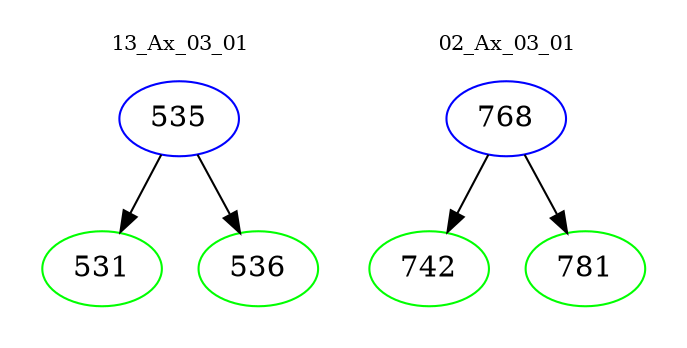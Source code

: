 digraph{
subgraph cluster_0 {
color = white
label = "13_Ax_03_01";
fontsize=10;
T0_535 [label="535", color="blue"]
T0_535 -> T0_531 [color="black"]
T0_531 [label="531", color="green"]
T0_535 -> T0_536 [color="black"]
T0_536 [label="536", color="green"]
}
subgraph cluster_1 {
color = white
label = "02_Ax_03_01";
fontsize=10;
T1_768 [label="768", color="blue"]
T1_768 -> T1_742 [color="black"]
T1_742 [label="742", color="green"]
T1_768 -> T1_781 [color="black"]
T1_781 [label="781", color="green"]
}
}
